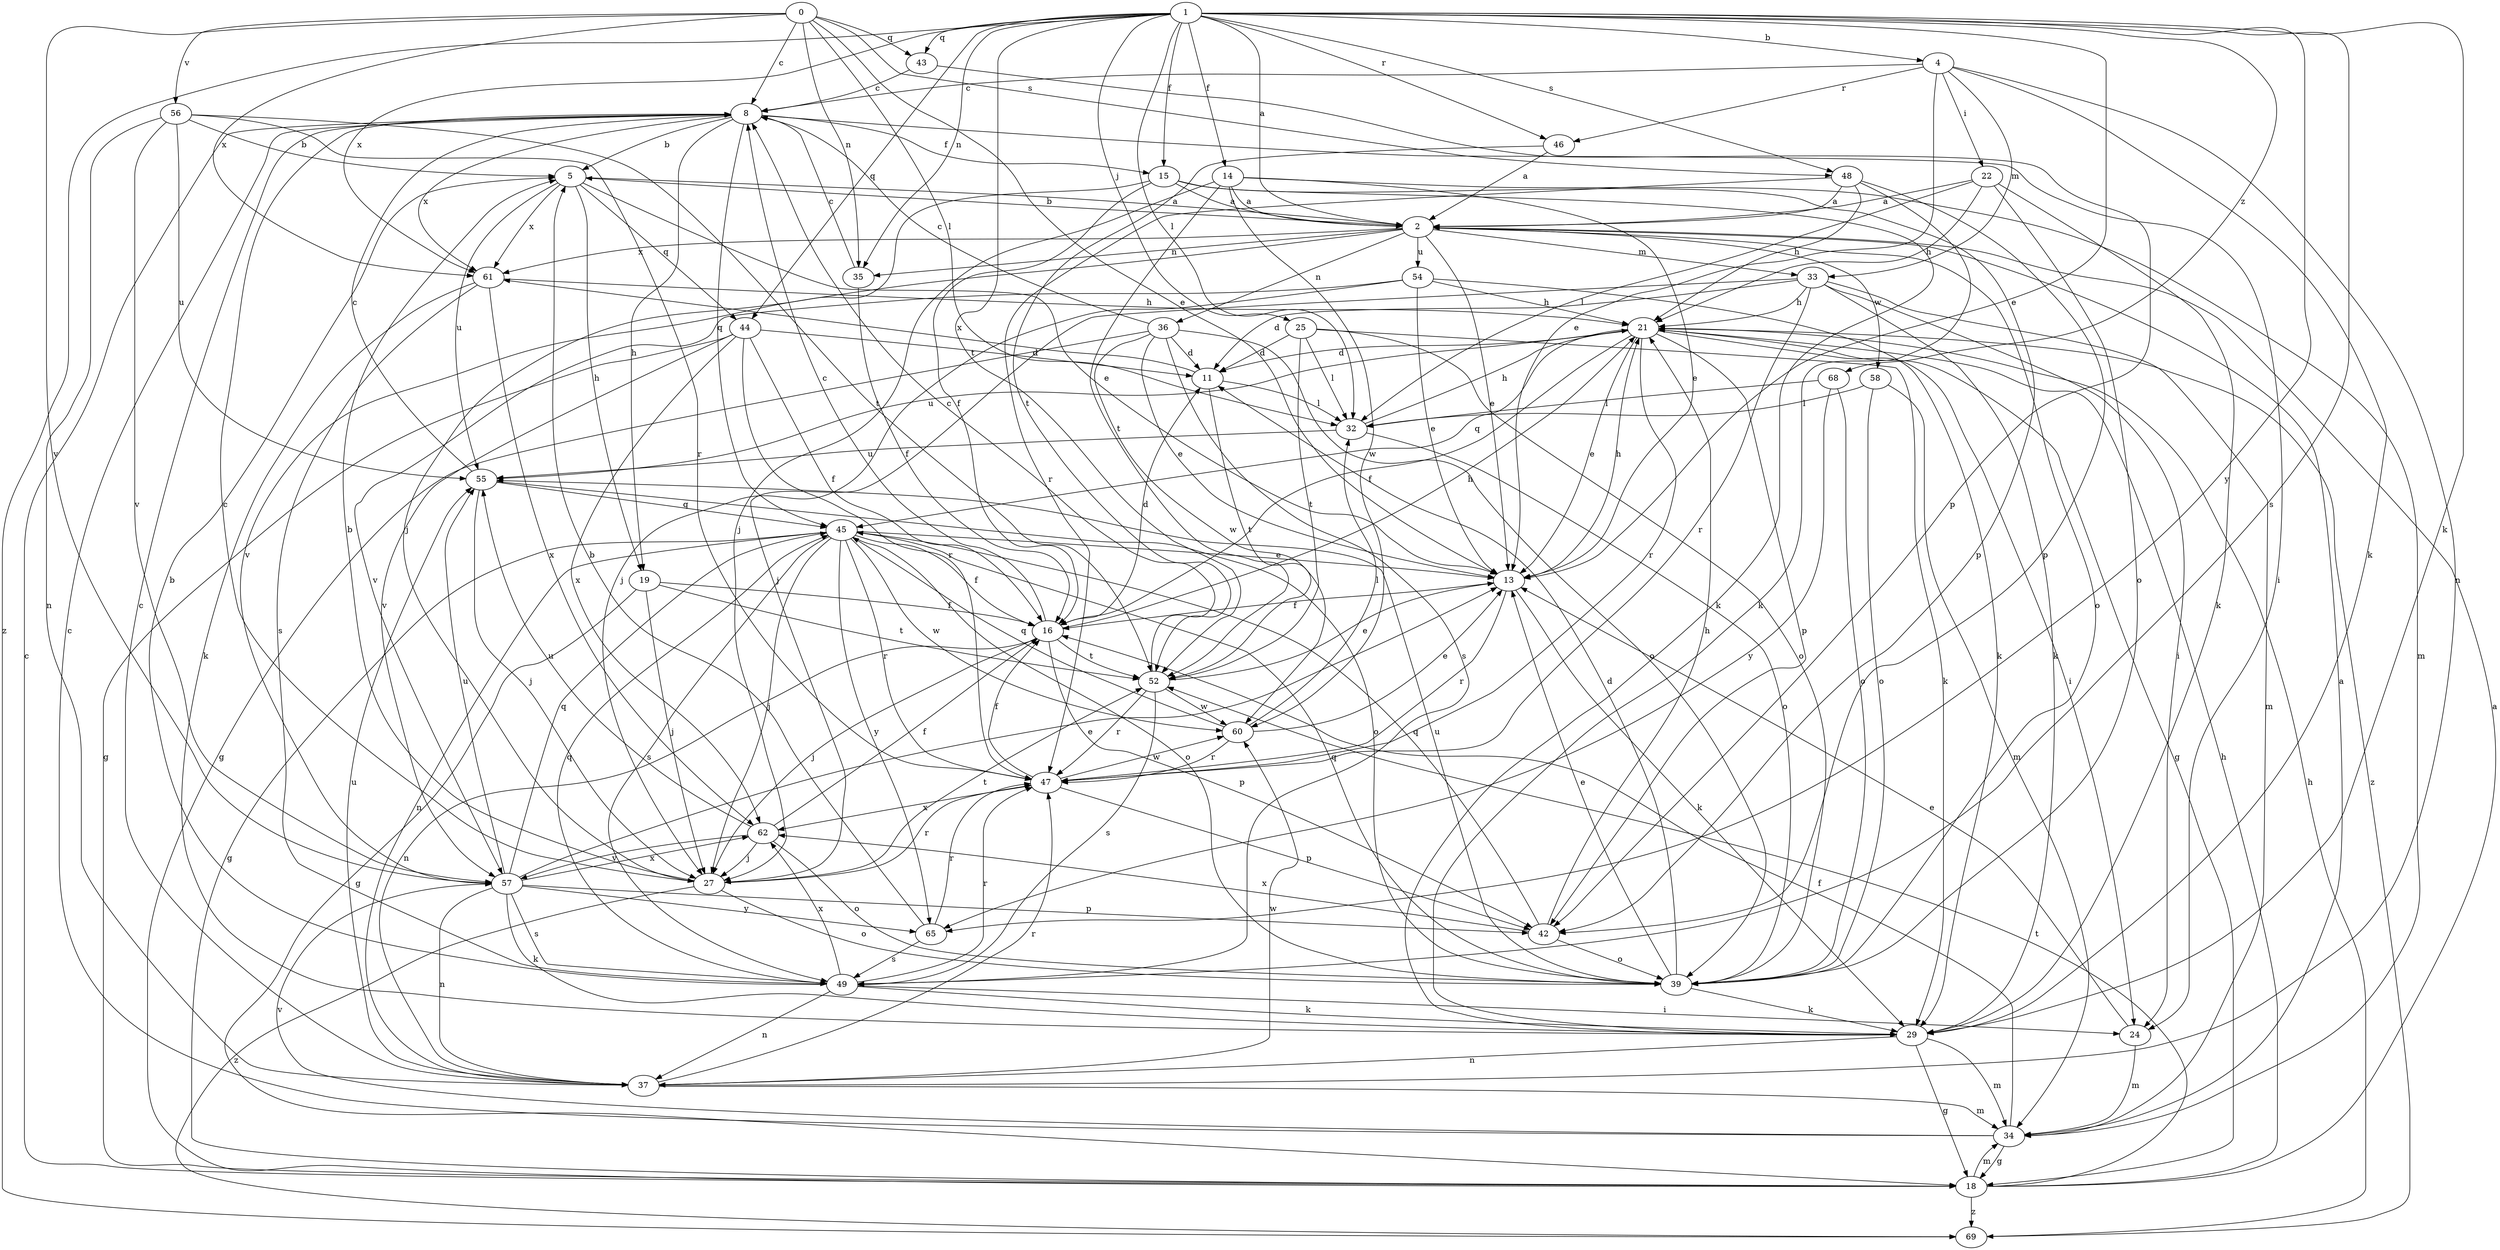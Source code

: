 strict digraph  {
0;
1;
2;
4;
5;
8;
11;
13;
14;
15;
16;
18;
19;
21;
22;
24;
25;
27;
29;
32;
33;
34;
35;
36;
37;
39;
42;
43;
44;
45;
46;
47;
48;
49;
52;
54;
55;
56;
57;
58;
60;
61;
62;
65;
68;
69;
0 -> 8  [label=c];
0 -> 13  [label=e];
0 -> 32  [label=l];
0 -> 35  [label=n];
0 -> 43  [label=q];
0 -> 48  [label=s];
0 -> 56  [label=v];
0 -> 57  [label=v];
0 -> 61  [label=x];
1 -> 2  [label=a];
1 -> 4  [label=b];
1 -> 13  [label=e];
1 -> 14  [label=f];
1 -> 15  [label=f];
1 -> 25  [label=j];
1 -> 29  [label=k];
1 -> 32  [label=l];
1 -> 35  [label=n];
1 -> 43  [label=q];
1 -> 44  [label=q];
1 -> 46  [label=r];
1 -> 48  [label=s];
1 -> 49  [label=s];
1 -> 52  [label=t];
1 -> 61  [label=x];
1 -> 65  [label=y];
1 -> 68  [label=z];
1 -> 69  [label=z];
2 -> 5  [label=b];
2 -> 13  [label=e];
2 -> 33  [label=m];
2 -> 35  [label=n];
2 -> 36  [label=n];
2 -> 39  [label=o];
2 -> 54  [label=u];
2 -> 57  [label=v];
2 -> 58  [label=w];
2 -> 61  [label=x];
4 -> 8  [label=c];
4 -> 13  [label=e];
4 -> 22  [label=i];
4 -> 29  [label=k];
4 -> 33  [label=m];
4 -> 37  [label=n];
4 -> 46  [label=r];
5 -> 2  [label=a];
5 -> 13  [label=e];
5 -> 19  [label=h];
5 -> 44  [label=q];
5 -> 55  [label=u];
5 -> 61  [label=x];
8 -> 5  [label=b];
8 -> 15  [label=f];
8 -> 19  [label=h];
8 -> 24  [label=i];
8 -> 45  [label=q];
8 -> 61  [label=x];
11 -> 32  [label=l];
11 -> 52  [label=t];
11 -> 61  [label=x];
13 -> 16  [label=f];
13 -> 21  [label=h];
13 -> 29  [label=k];
13 -> 47  [label=r];
14 -> 2  [label=a];
14 -> 13  [label=e];
14 -> 27  [label=j];
14 -> 34  [label=m];
14 -> 52  [label=t];
14 -> 60  [label=w];
15 -> 2  [label=a];
15 -> 16  [label=f];
15 -> 27  [label=j];
15 -> 29  [label=k];
15 -> 42  [label=p];
16 -> 8  [label=c];
16 -> 11  [label=d];
16 -> 21  [label=h];
16 -> 27  [label=j];
16 -> 37  [label=n];
16 -> 42  [label=p];
16 -> 52  [label=t];
18 -> 2  [label=a];
18 -> 8  [label=c];
18 -> 21  [label=h];
18 -> 34  [label=m];
18 -> 52  [label=t];
18 -> 69  [label=z];
19 -> 16  [label=f];
19 -> 18  [label=g];
19 -> 27  [label=j];
19 -> 52  [label=t];
21 -> 11  [label=d];
21 -> 13  [label=e];
21 -> 16  [label=f];
21 -> 18  [label=g];
21 -> 24  [label=i];
21 -> 42  [label=p];
21 -> 45  [label=q];
21 -> 47  [label=r];
21 -> 55  [label=u];
21 -> 69  [label=z];
22 -> 2  [label=a];
22 -> 21  [label=h];
22 -> 29  [label=k];
22 -> 32  [label=l];
22 -> 39  [label=o];
24 -> 13  [label=e];
24 -> 34  [label=m];
25 -> 11  [label=d];
25 -> 29  [label=k];
25 -> 32  [label=l];
25 -> 39  [label=o];
25 -> 52  [label=t];
27 -> 5  [label=b];
27 -> 8  [label=c];
27 -> 39  [label=o];
27 -> 47  [label=r];
27 -> 52  [label=t];
27 -> 69  [label=z];
29 -> 18  [label=g];
29 -> 34  [label=m];
29 -> 37  [label=n];
32 -> 21  [label=h];
32 -> 39  [label=o];
32 -> 55  [label=u];
33 -> 11  [label=d];
33 -> 21  [label=h];
33 -> 24  [label=i];
33 -> 27  [label=j];
33 -> 29  [label=k];
33 -> 34  [label=m];
33 -> 47  [label=r];
34 -> 2  [label=a];
34 -> 8  [label=c];
34 -> 16  [label=f];
34 -> 18  [label=g];
34 -> 57  [label=v];
35 -> 8  [label=c];
35 -> 16  [label=f];
36 -> 8  [label=c];
36 -> 11  [label=d];
36 -> 13  [label=e];
36 -> 18  [label=g];
36 -> 39  [label=o];
36 -> 49  [label=s];
36 -> 60  [label=w];
37 -> 8  [label=c];
37 -> 34  [label=m];
37 -> 47  [label=r];
37 -> 55  [label=u];
37 -> 60  [label=w];
39 -> 11  [label=d];
39 -> 13  [label=e];
39 -> 29  [label=k];
39 -> 45  [label=q];
39 -> 55  [label=u];
42 -> 21  [label=h];
42 -> 39  [label=o];
42 -> 45  [label=q];
42 -> 62  [label=x];
43 -> 8  [label=c];
43 -> 42  [label=p];
44 -> 11  [label=d];
44 -> 16  [label=f];
44 -> 18  [label=g];
44 -> 47  [label=r];
44 -> 57  [label=v];
44 -> 62  [label=x];
45 -> 13  [label=e];
45 -> 16  [label=f];
45 -> 18  [label=g];
45 -> 27  [label=j];
45 -> 37  [label=n];
45 -> 39  [label=o];
45 -> 47  [label=r];
45 -> 49  [label=s];
45 -> 60  [label=w];
45 -> 65  [label=y];
46 -> 2  [label=a];
46 -> 52  [label=t];
47 -> 16  [label=f];
47 -> 42  [label=p];
47 -> 60  [label=w];
47 -> 62  [label=x];
48 -> 2  [label=a];
48 -> 21  [label=h];
48 -> 29  [label=k];
48 -> 42  [label=p];
48 -> 47  [label=r];
49 -> 5  [label=b];
49 -> 24  [label=i];
49 -> 29  [label=k];
49 -> 37  [label=n];
49 -> 45  [label=q];
49 -> 47  [label=r];
49 -> 62  [label=x];
52 -> 8  [label=c];
52 -> 13  [label=e];
52 -> 47  [label=r];
52 -> 49  [label=s];
52 -> 60  [label=w];
54 -> 13  [label=e];
54 -> 21  [label=h];
54 -> 27  [label=j];
54 -> 29  [label=k];
54 -> 57  [label=v];
55 -> 8  [label=c];
55 -> 27  [label=j];
55 -> 39  [label=o];
55 -> 45  [label=q];
56 -> 5  [label=b];
56 -> 37  [label=n];
56 -> 47  [label=r];
56 -> 52  [label=t];
56 -> 55  [label=u];
56 -> 57  [label=v];
57 -> 13  [label=e];
57 -> 29  [label=k];
57 -> 37  [label=n];
57 -> 42  [label=p];
57 -> 45  [label=q];
57 -> 49  [label=s];
57 -> 55  [label=u];
57 -> 62  [label=x];
57 -> 65  [label=y];
58 -> 32  [label=l];
58 -> 34  [label=m];
58 -> 39  [label=o];
60 -> 13  [label=e];
60 -> 32  [label=l];
60 -> 45  [label=q];
60 -> 47  [label=r];
61 -> 21  [label=h];
61 -> 29  [label=k];
61 -> 49  [label=s];
61 -> 62  [label=x];
62 -> 16  [label=f];
62 -> 27  [label=j];
62 -> 39  [label=o];
62 -> 55  [label=u];
62 -> 57  [label=v];
65 -> 5  [label=b];
65 -> 47  [label=r];
65 -> 49  [label=s];
68 -> 32  [label=l];
68 -> 39  [label=o];
68 -> 65  [label=y];
69 -> 21  [label=h];
}
